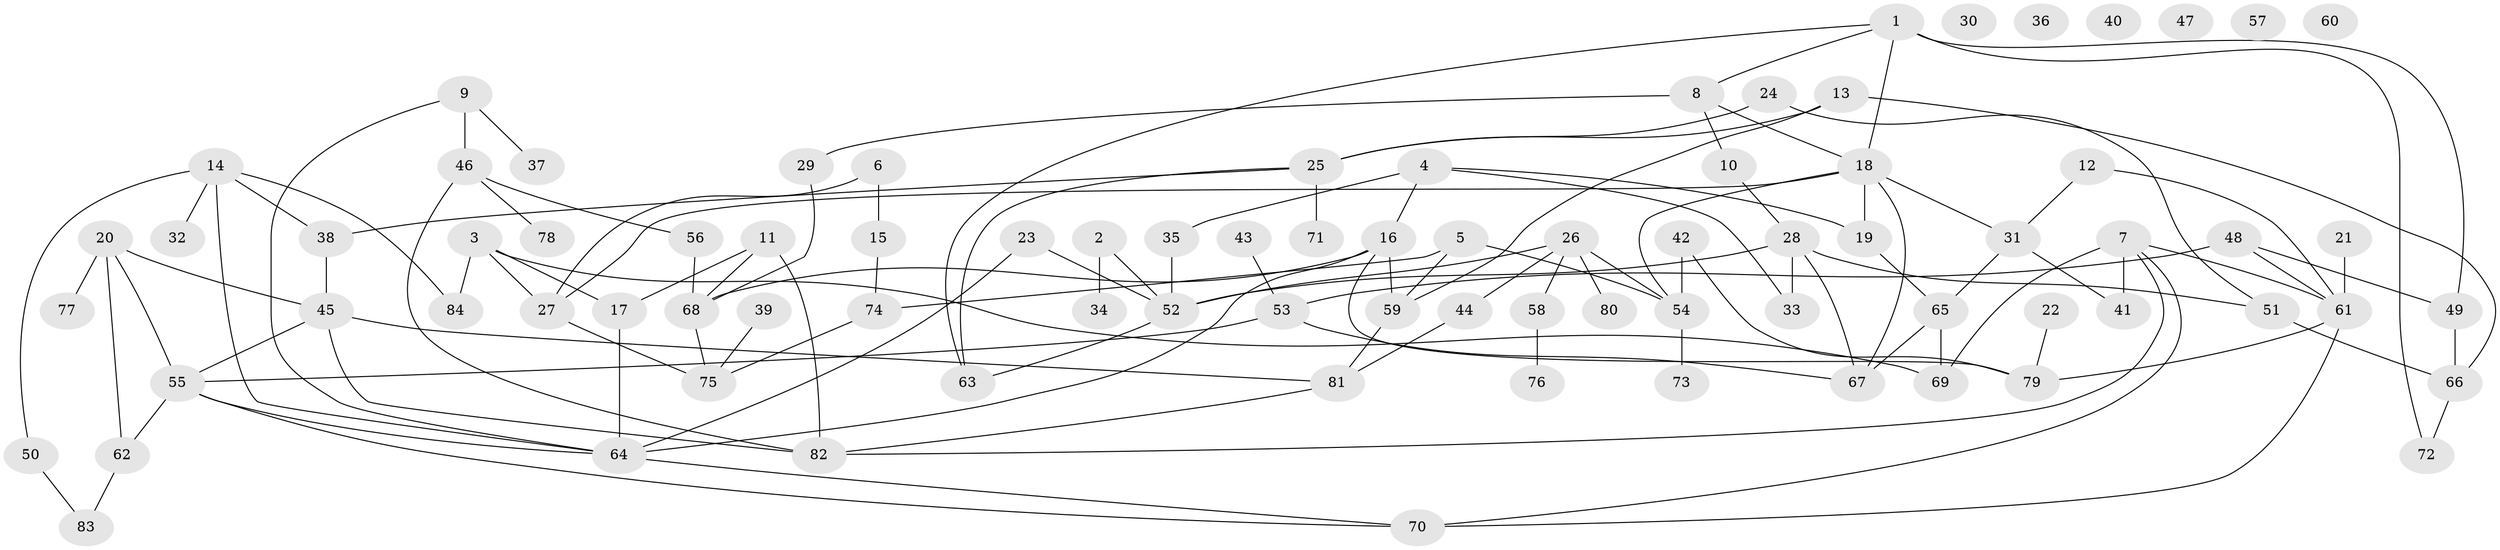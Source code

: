 // Generated by graph-tools (version 1.1) at 2025/13/03/09/25 04:13:05]
// undirected, 84 vertices, 122 edges
graph export_dot {
graph [start="1"]
  node [color=gray90,style=filled];
  1;
  2;
  3;
  4;
  5;
  6;
  7;
  8;
  9;
  10;
  11;
  12;
  13;
  14;
  15;
  16;
  17;
  18;
  19;
  20;
  21;
  22;
  23;
  24;
  25;
  26;
  27;
  28;
  29;
  30;
  31;
  32;
  33;
  34;
  35;
  36;
  37;
  38;
  39;
  40;
  41;
  42;
  43;
  44;
  45;
  46;
  47;
  48;
  49;
  50;
  51;
  52;
  53;
  54;
  55;
  56;
  57;
  58;
  59;
  60;
  61;
  62;
  63;
  64;
  65;
  66;
  67;
  68;
  69;
  70;
  71;
  72;
  73;
  74;
  75;
  76;
  77;
  78;
  79;
  80;
  81;
  82;
  83;
  84;
  1 -- 8;
  1 -- 18;
  1 -- 49;
  1 -- 63;
  1 -- 72;
  2 -- 34;
  2 -- 52;
  3 -- 17;
  3 -- 27;
  3 -- 69;
  3 -- 84;
  4 -- 16;
  4 -- 19;
  4 -- 33;
  4 -- 35;
  5 -- 54;
  5 -- 59;
  5 -- 74;
  6 -- 15;
  6 -- 27;
  7 -- 41;
  7 -- 61;
  7 -- 69;
  7 -- 70;
  7 -- 82;
  8 -- 10;
  8 -- 18;
  8 -- 29;
  9 -- 37;
  9 -- 46;
  9 -- 64;
  10 -- 28;
  11 -- 17;
  11 -- 68;
  11 -- 82;
  12 -- 31;
  12 -- 61;
  13 -- 25;
  13 -- 59;
  13 -- 66;
  14 -- 32;
  14 -- 38;
  14 -- 50;
  14 -- 64;
  14 -- 84;
  15 -- 74;
  16 -- 59;
  16 -- 64;
  16 -- 68;
  16 -- 79;
  17 -- 64;
  18 -- 19;
  18 -- 27;
  18 -- 31;
  18 -- 54;
  18 -- 67;
  19 -- 65;
  20 -- 45;
  20 -- 55;
  20 -- 62;
  20 -- 77;
  21 -- 61;
  22 -- 79;
  23 -- 52;
  23 -- 64;
  24 -- 25;
  24 -- 51;
  25 -- 38;
  25 -- 63;
  25 -- 71;
  26 -- 44;
  26 -- 52;
  26 -- 54;
  26 -- 58;
  26 -- 80;
  27 -- 75;
  28 -- 33;
  28 -- 51;
  28 -- 52;
  28 -- 67;
  29 -- 68;
  31 -- 41;
  31 -- 65;
  35 -- 52;
  38 -- 45;
  39 -- 75;
  42 -- 54;
  42 -- 79;
  43 -- 53;
  44 -- 81;
  45 -- 55;
  45 -- 81;
  45 -- 82;
  46 -- 56;
  46 -- 78;
  46 -- 82;
  48 -- 49;
  48 -- 53;
  48 -- 61;
  49 -- 66;
  50 -- 83;
  51 -- 66;
  52 -- 63;
  53 -- 55;
  53 -- 67;
  54 -- 73;
  55 -- 62;
  55 -- 64;
  55 -- 70;
  56 -- 68;
  58 -- 76;
  59 -- 81;
  61 -- 70;
  61 -- 79;
  62 -- 83;
  64 -- 70;
  65 -- 67;
  65 -- 69;
  66 -- 72;
  68 -- 75;
  74 -- 75;
  81 -- 82;
}
